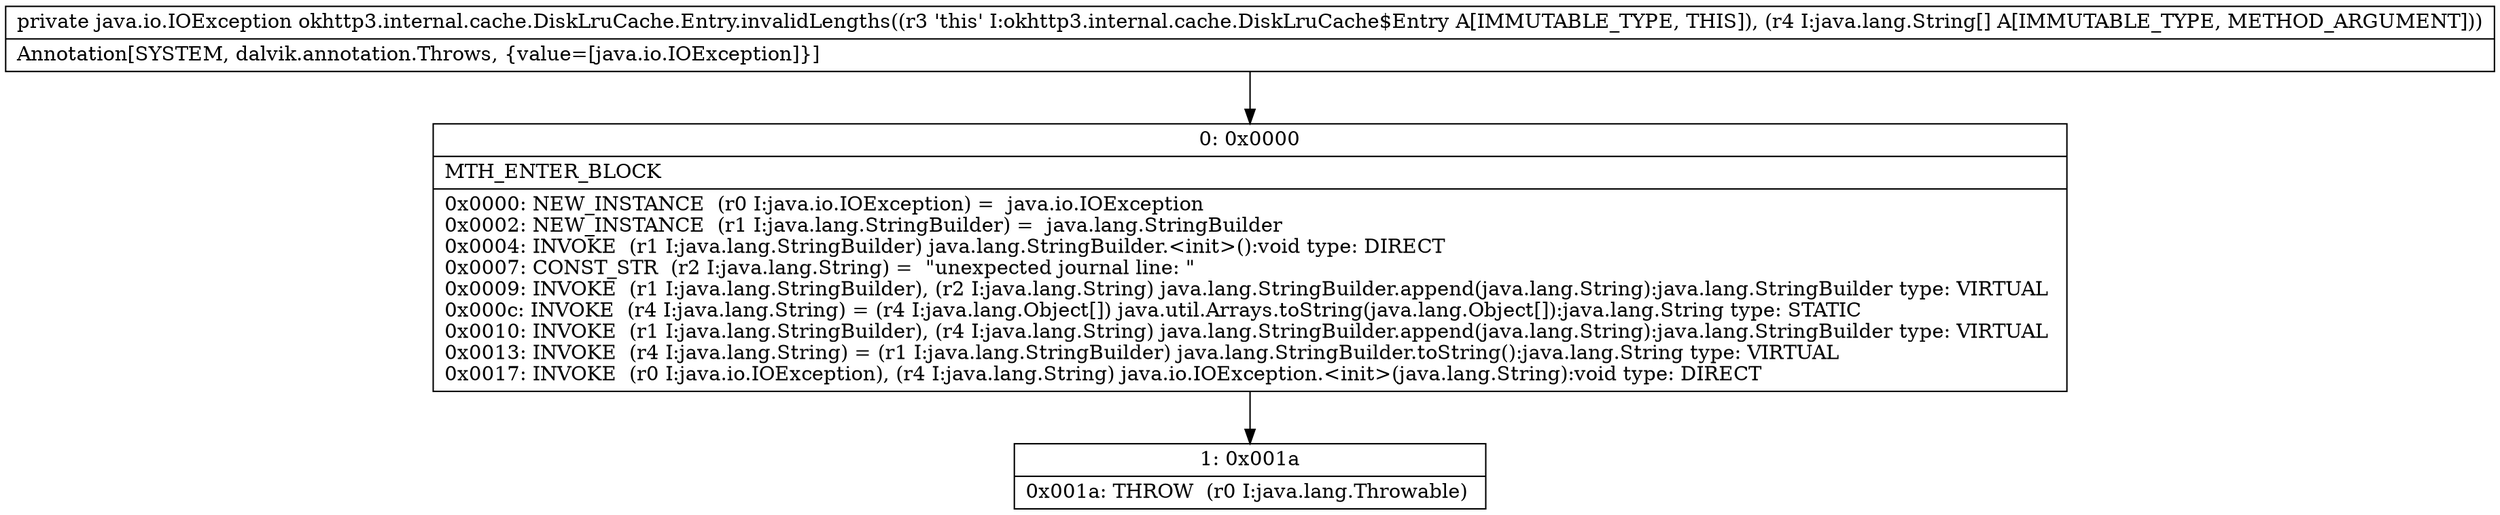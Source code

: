 digraph "CFG forokhttp3.internal.cache.DiskLruCache.Entry.invalidLengths([Ljava\/lang\/String;)Ljava\/io\/IOException;" {
Node_0 [shape=record,label="{0\:\ 0x0000|MTH_ENTER_BLOCK\l|0x0000: NEW_INSTANCE  (r0 I:java.io.IOException) =  java.io.IOException \l0x0002: NEW_INSTANCE  (r1 I:java.lang.StringBuilder) =  java.lang.StringBuilder \l0x0004: INVOKE  (r1 I:java.lang.StringBuilder) java.lang.StringBuilder.\<init\>():void type: DIRECT \l0x0007: CONST_STR  (r2 I:java.lang.String) =  \"unexpected journal line: \" \l0x0009: INVOKE  (r1 I:java.lang.StringBuilder), (r2 I:java.lang.String) java.lang.StringBuilder.append(java.lang.String):java.lang.StringBuilder type: VIRTUAL \l0x000c: INVOKE  (r4 I:java.lang.String) = (r4 I:java.lang.Object[]) java.util.Arrays.toString(java.lang.Object[]):java.lang.String type: STATIC \l0x0010: INVOKE  (r1 I:java.lang.StringBuilder), (r4 I:java.lang.String) java.lang.StringBuilder.append(java.lang.String):java.lang.StringBuilder type: VIRTUAL \l0x0013: INVOKE  (r4 I:java.lang.String) = (r1 I:java.lang.StringBuilder) java.lang.StringBuilder.toString():java.lang.String type: VIRTUAL \l0x0017: INVOKE  (r0 I:java.io.IOException), (r4 I:java.lang.String) java.io.IOException.\<init\>(java.lang.String):void type: DIRECT \l}"];
Node_1 [shape=record,label="{1\:\ 0x001a|0x001a: THROW  (r0 I:java.lang.Throwable) \l}"];
MethodNode[shape=record,label="{private java.io.IOException okhttp3.internal.cache.DiskLruCache.Entry.invalidLengths((r3 'this' I:okhttp3.internal.cache.DiskLruCache$Entry A[IMMUTABLE_TYPE, THIS]), (r4 I:java.lang.String[] A[IMMUTABLE_TYPE, METHOD_ARGUMENT]))  | Annotation[SYSTEM, dalvik.annotation.Throws, \{value=[java.io.IOException]\}]\l}"];
MethodNode -> Node_0;
Node_0 -> Node_1;
}

